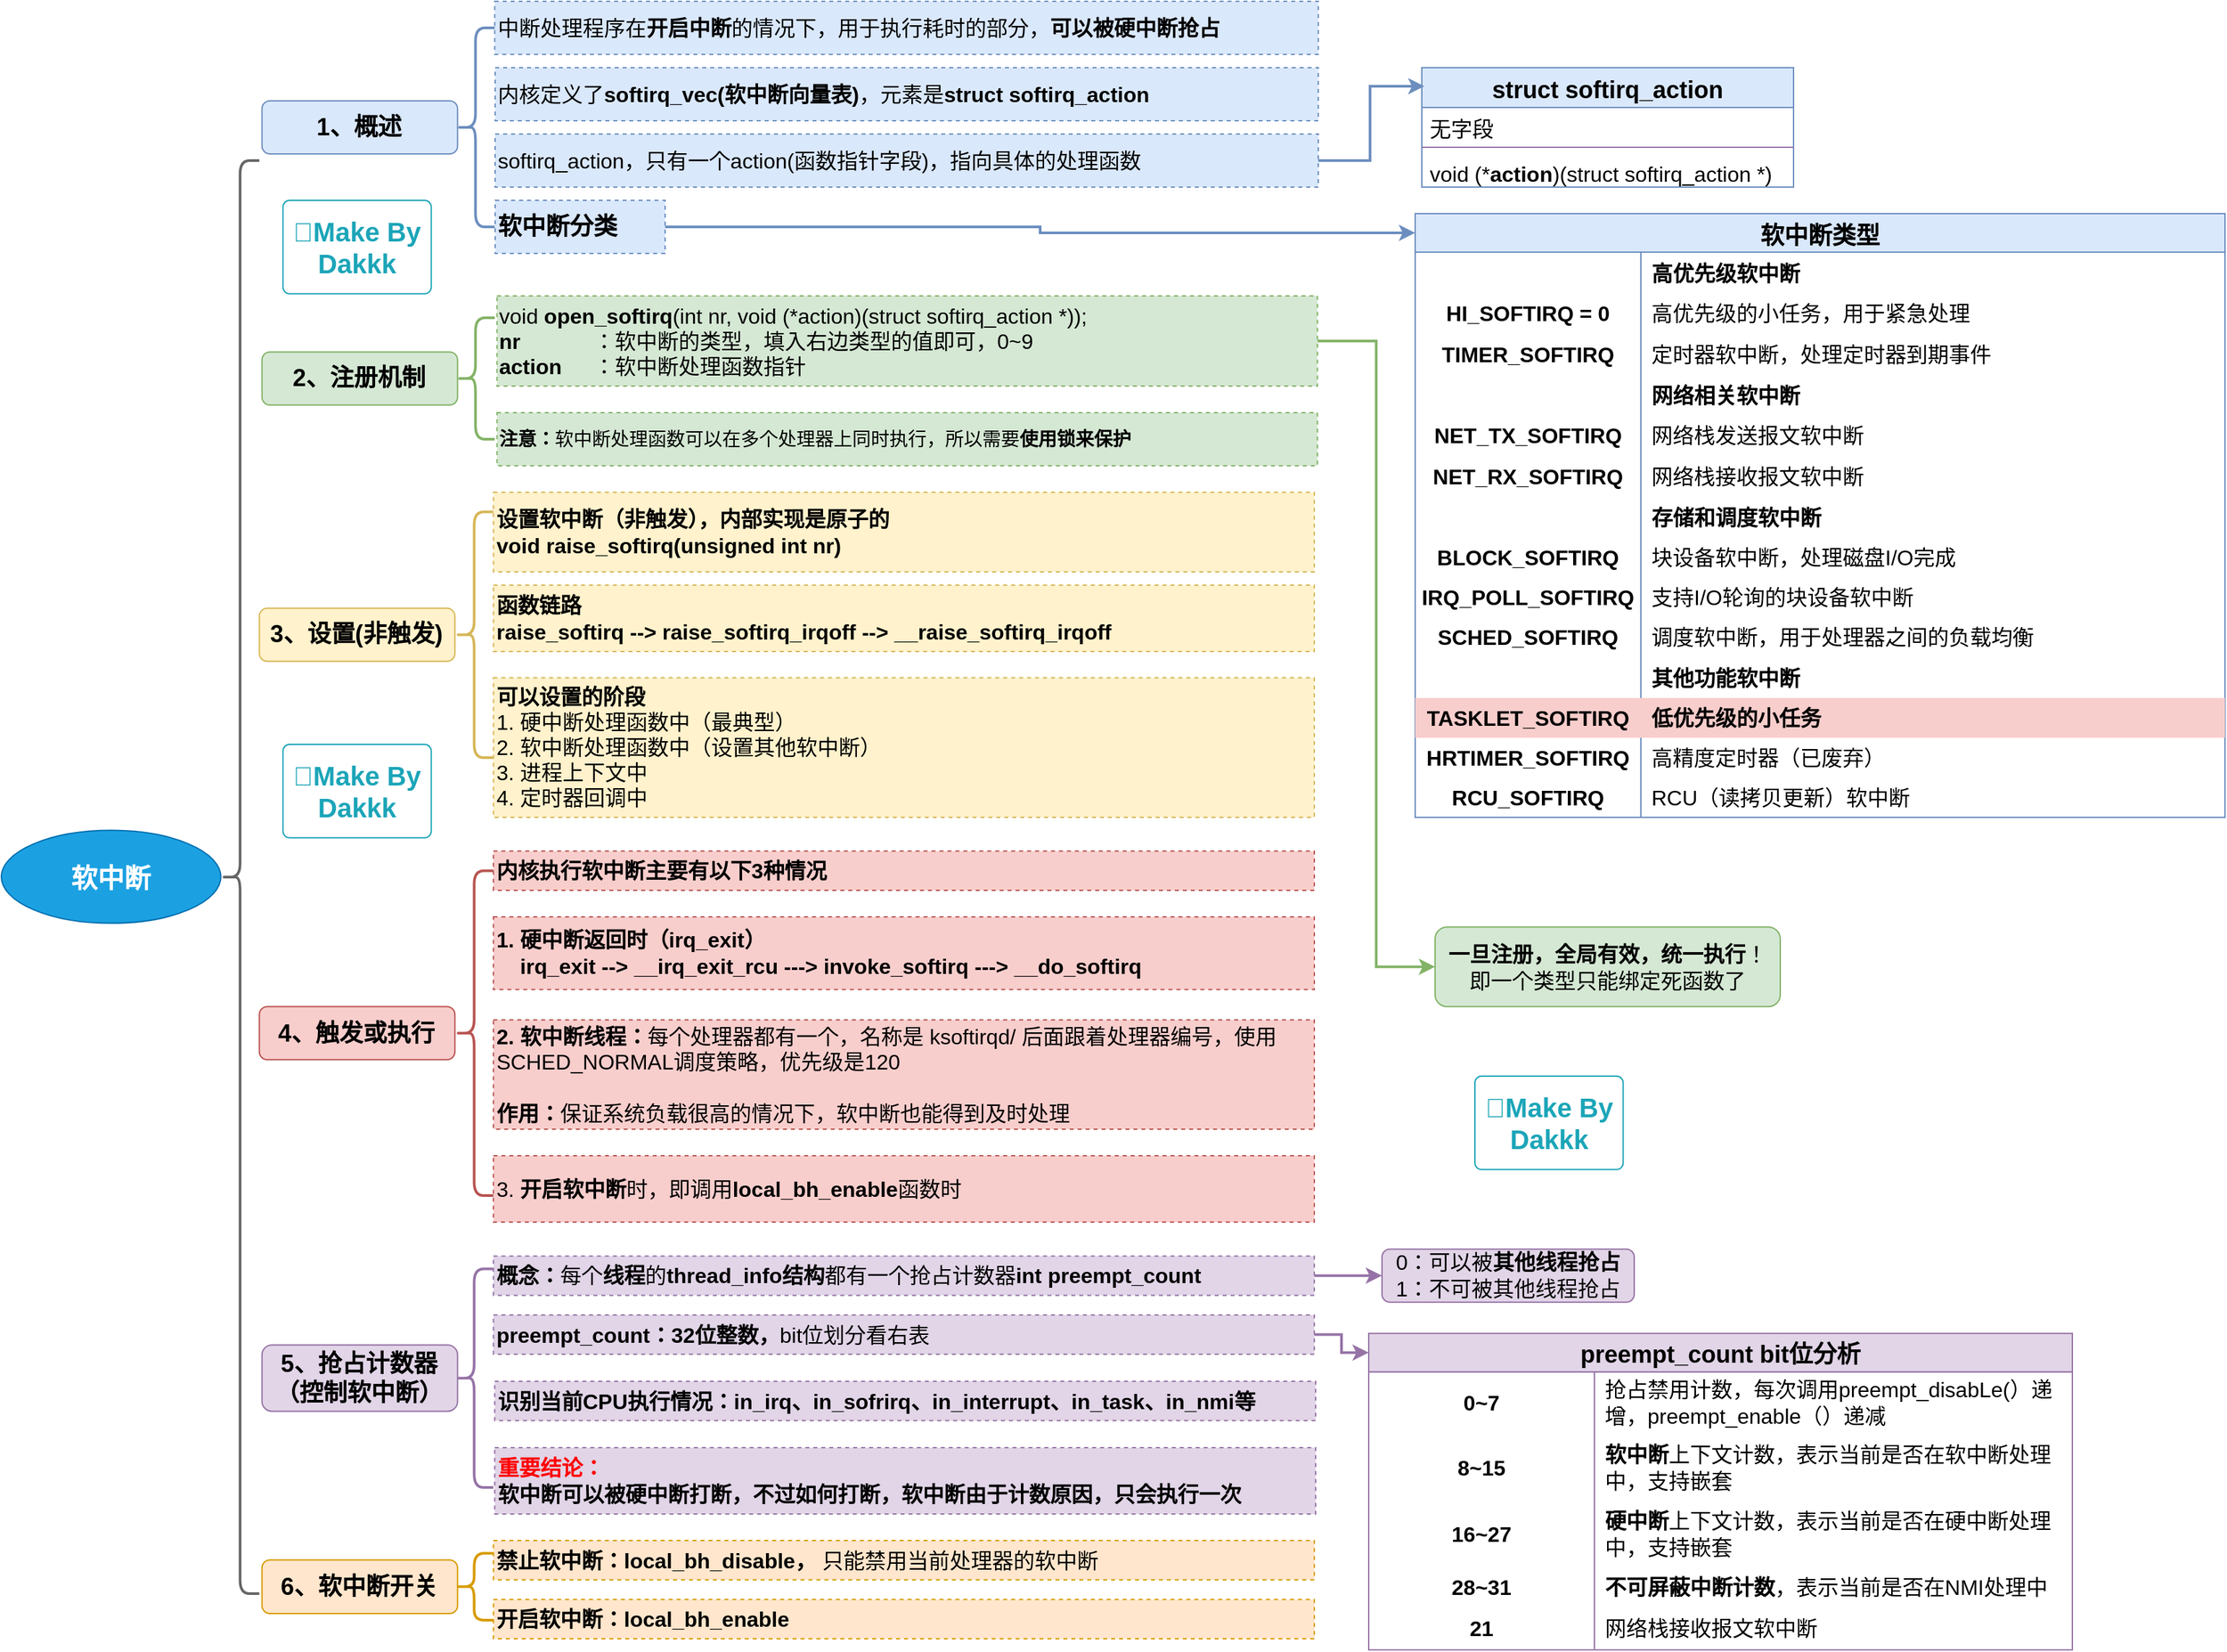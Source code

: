 <mxfile version="27.0.9">
  <diagram name="第 1 页" id="TXjgn62VueooQiTr7TdR">
    <mxGraphModel dx="2583" dy="1501" grid="1" gridSize="10" guides="1" tooltips="1" connect="1" arrows="1" fold="1" page="1" pageScale="1" pageWidth="1169" pageHeight="1654" math="0" shadow="0">
      <root>
        <mxCell id="0" />
        <mxCell id="1" parent="0" />
        <mxCell id="uS4rpRzAuMaIUso82iS9-4" value="&lt;h2&gt;&lt;font style=&quot;font-size: 18px;&quot;&gt;2、注册机制&lt;/font&gt;&lt;/h2&gt;" style="rounded=1;whiteSpace=wrap;html=1;fillColor=#d5e8d4;strokeColor=#82b366;fontStyle=1" vertex="1" parent="1">
          <mxGeometry x="406.34" y="304.25" width="147.33" height="40" as="geometry" />
        </mxCell>
        <mxCell id="uS4rpRzAuMaIUso82iS9-248" style="edgeStyle=orthogonalEdgeStyle;rounded=0;orthogonalLoop=1;jettySize=auto;html=1;entryX=0;entryY=0.5;entryDx=0;entryDy=0;fillColor=#d5e8d4;strokeColor=#82b366;strokeWidth=2;" edge="1" parent="1" source="uS4rpRzAuMaIUso82iS9-5" target="uS4rpRzAuMaIUso82iS9-247">
          <mxGeometry relative="1" as="geometry" />
        </mxCell>
        <mxCell id="uS4rpRzAuMaIUso82iS9-5" value="&lt;span style=&quot;font-size: 16px;&quot;&gt;void&amp;nbsp;&lt;/span&gt;&lt;b style=&quot;font-size: 16px;&quot;&gt;open_softirq&lt;/b&gt;&lt;span style=&quot;font-size: 16px;&quot;&gt;(int nr, void (*action)(struct softirq_action *));&lt;br&gt;&lt;b&gt;nr&lt;span style=&quot;white-space: pre;&quot;&gt;&#x9;&lt;/span&gt;&lt;span style=&quot;white-space: pre;&quot;&gt;&#x9;&lt;/span&gt;&lt;/b&gt;：软中断的类型，填入右边类型的值即可，0~9&lt;br&gt;&lt;b&gt;action&lt;span style=&quot;white-space: pre;&quot;&gt;&#x9;&lt;/span&gt;&lt;/b&gt;：软中断处理函数指针&lt;/span&gt;" style="text;html=1;align=left;verticalAlign=middle;whiteSpace=wrap;rounded=0;fillColor=#d5e8d4;strokeColor=#82b366;dashed=1;fontSize=14;" vertex="1" parent="1">
          <mxGeometry x="583.34" y="262" width="618" height="68" as="geometry" />
        </mxCell>
        <mxCell id="uS4rpRzAuMaIUso82iS9-6" value="&lt;h2&gt;&lt;font style=&quot;font-size: 18px;&quot;&gt;3、设置(非触发)&lt;/font&gt;&lt;/h2&gt;" style="rounded=1;whiteSpace=wrap;html=1;fillColor=#fff2cc;strokeColor=#d6b656;fontStyle=1" vertex="1" parent="1">
          <mxGeometry x="404.34" y="497.41" width="147.33" height="40" as="geometry" />
        </mxCell>
        <mxCell id="uS4rpRzAuMaIUso82iS9-7" value="" style="shape=curlyBracket;whiteSpace=wrap;html=1;rounded=1;labelPosition=left;verticalLabelPosition=middle;align=right;verticalAlign=middle;fillColor=#d5e8d4;strokeColor=#82b366;strokeWidth=2;" vertex="1" parent="1">
          <mxGeometry x="552.67" y="278.5" width="29" height="91.5" as="geometry" />
        </mxCell>
        <mxCell id="uS4rpRzAuMaIUso82iS9-8" value="&lt;h2&gt;&lt;font style=&quot;font-size: 18px;&quot;&gt;1、概述&lt;/font&gt;&lt;/h2&gt;" style="rounded=1;whiteSpace=wrap;html=1;fillColor=#dae8fc;strokeColor=#6c8ebf;fontStyle=1" vertex="1" parent="1">
          <mxGeometry x="406.34" y="115" width="147.33" height="40" as="geometry" />
        </mxCell>
        <mxCell id="uS4rpRzAuMaIUso82iS9-9" value="&lt;span style=&quot;font-size: 16px;&quot;&gt;中断处理程序在&lt;b&gt;开启中断&lt;/b&gt;的情况下，用于执行耗时的部分，&lt;b&gt;可以被硬中断抢占&lt;/b&gt;&lt;/span&gt;" style="text;html=1;align=left;verticalAlign=middle;whiteSpace=wrap;rounded=0;fillColor=#dae8fc;strokeColor=#6c8ebf;dashed=1;fontSize=14;" vertex="1" parent="1">
          <mxGeometry x="581.66" y="40" width="620.33" height="40" as="geometry" />
        </mxCell>
        <mxCell id="uS4rpRzAuMaIUso82iS9-10" value="" style="shape=curlyBracket;whiteSpace=wrap;html=1;rounded=1;labelPosition=left;verticalLabelPosition=middle;align=right;verticalAlign=middle;fillColor=#fff2cc;strokeColor=#d6b656;strokeWidth=2;" vertex="1" parent="1">
          <mxGeometry x="551.67" y="424.81" width="29" height="185.19" as="geometry" />
        </mxCell>
        <mxCell id="uS4rpRzAuMaIUso82iS9-11" value="&lt;h1&gt;&lt;span style=&quot;font-size: 20px;&quot;&gt;软中断&lt;/span&gt;&lt;/h1&gt;" style="ellipse;whiteSpace=wrap;html=1;fillColor=#1ba1e2;strokeColor=#006EAF;fontColor=#ffffff;fontStyle=1" vertex="1" parent="1">
          <mxGeometry x="210" y="664.8" width="165.34" height="70" as="geometry" />
        </mxCell>
        <mxCell id="uS4rpRzAuMaIUso82iS9-12" value="" style="shape=curlyBracket;whiteSpace=wrap;html=1;rounded=1;labelPosition=left;verticalLabelPosition=middle;align=right;verticalAlign=middle;fillColor=#f5f5f5;strokeColor=#666666;strokeWidth=2;fontColor=#333333;" vertex="1" parent="1">
          <mxGeometry x="375.34" y="160" width="29" height="1080" as="geometry" />
        </mxCell>
        <mxCell id="uS4rpRzAuMaIUso82iS9-15" value="&lt;span style=&quot;font-size: 16px;&quot;&gt;内核定义了&lt;b&gt;softirq_vec(&lt;/b&gt;&lt;/span&gt;&lt;span style=&quot;font-size: 16px;&quot;&gt;&lt;b&gt;软中断向量表&lt;/b&gt;&lt;/span&gt;&lt;span style=&quot;font-size: 16px;&quot;&gt;&lt;b&gt;)&lt;/b&gt;，元素是&lt;b&gt;struct softirq_action&lt;/b&gt;&lt;/span&gt;" style="text;html=1;align=left;verticalAlign=middle;whiteSpace=wrap;rounded=0;fillColor=#dae8fc;strokeColor=#6c8ebf;dashed=1;fontSize=14;" vertex="1" parent="1">
          <mxGeometry x="581.99" y="90" width="620" height="40" as="geometry" />
        </mxCell>
        <mxCell id="uS4rpRzAuMaIUso82iS9-16" value="" style="shape=curlyBracket;whiteSpace=wrap;html=1;rounded=1;labelPosition=left;verticalLabelPosition=middle;align=right;verticalAlign=middle;fillColor=#dae8fc;strokeColor=#6c8ebf;strokeWidth=2;" vertex="1" parent="1">
          <mxGeometry x="552.66" y="60" width="29" height="150" as="geometry" />
        </mxCell>
        <mxCell id="uS4rpRzAuMaIUso82iS9-29" value="&lt;b style=&quot;font-size: 16px;&quot;&gt;设置软中断（非触发），内部实现是原子的&lt;/b&gt;&lt;span style=&quot;font-size: 16px;&quot;&gt;&lt;b&gt;&lt;br&gt;void raise_softirq(unsigned int nr)&lt;br&gt;&lt;/b&gt;&lt;/span&gt;" style="text;html=1;align=left;verticalAlign=middle;whiteSpace=wrap;rounded=0;fillColor=#fff2cc;strokeColor=#d6b656;dashed=1;fontSize=14;" vertex="1" parent="1">
          <mxGeometry x="580.67" y="410" width="618.34" height="60" as="geometry" />
        </mxCell>
        <mxCell id="uS4rpRzAuMaIUso82iS9-30" value="&lt;span style=&quot;font-size: 16px;&quot;&gt;&lt;b&gt;函数链路&lt;br&gt;raise_softirq --&amp;gt; raise_softirq_irqoff&lt;/b&gt;&lt;/span&gt;&lt;b style=&quot;font-size: 16px;&quot;&gt;&amp;nbsp;--&amp;gt;&amp;nbsp;&lt;/b&gt;&lt;span style=&quot;font-size: 16px;&quot;&gt;&lt;b&gt;__raise_softirq_irqoff&lt;/b&gt;&lt;/span&gt;&lt;b style=&quot;font-size: 16px;&quot;&gt;&amp;nbsp;&lt;/b&gt;" style="text;html=1;align=left;verticalAlign=middle;whiteSpace=wrap;rounded=0;fillColor=#fff2cc;strokeColor=#d6b656;dashed=1;fontSize=14;" vertex="1" parent="1">
          <mxGeometry x="580.67" y="480" width="618.34" height="50" as="geometry" />
        </mxCell>
        <mxCell id="uS4rpRzAuMaIUso82iS9-31" value="&lt;span style=&quot;font-size: 16px;&quot;&gt;&lt;b&gt;可以设置的阶段&lt;/b&gt;&lt;br&gt;1.&amp;nbsp;硬中断处理函数中（最典型）&lt;/span&gt;&lt;div&gt;&lt;span style=&quot;font-size: 16px;&quot;&gt;2.&amp;nbsp;&lt;/span&gt;&lt;span style=&quot;background-color: transparent; font-size: 16px;&quot;&gt;软中断处理函数中（设置其他软中断）&lt;br&gt;3.&amp;nbsp;&lt;/span&gt;&lt;span style=&quot;background-color: transparent; font-size: 16px;&quot;&gt;进程上下文中&lt;br&gt;4.&amp;nbsp;&lt;/span&gt;&lt;span style=&quot;background-color: transparent; font-size: 16px;&quot;&gt;定时器回调中&lt;/span&gt;&lt;/div&gt;" style="text;html=1;align=left;verticalAlign=middle;whiteSpace=wrap;rounded=0;fillColor=#fff2cc;strokeColor=#d6b656;dashed=1;fontSize=14;" vertex="1" parent="1">
          <mxGeometry x="580.67" y="549.81" width="618.34" height="105.19" as="geometry" />
        </mxCell>
        <mxCell id="uS4rpRzAuMaIUso82iS9-56" value="&lt;h2&gt;4、触发或执行&lt;/h2&gt;" style="rounded=1;whiteSpace=wrap;html=1;fillColor=#f8cecc;strokeColor=#b85450;fontStyle=1" vertex="1" parent="1">
          <mxGeometry x="404.34" y="797.6" width="147.33" height="40" as="geometry" />
        </mxCell>
        <mxCell id="uS4rpRzAuMaIUso82iS9-57" value="" style="shape=curlyBracket;whiteSpace=wrap;html=1;rounded=1;labelPosition=left;verticalLabelPosition=middle;align=right;verticalAlign=middle;fillColor=#e1d5e7;strokeColor=#9673a6;strokeWidth=2;" vertex="1" parent="1">
          <mxGeometry x="551.67" y="995.19" width="29" height="164.81" as="geometry" />
        </mxCell>
        <mxCell id="uS4rpRzAuMaIUso82iS9-58" value="&lt;span style=&quot;font-size: 16px;&quot;&gt;&lt;b&gt;内核执行软中断主要有以下3种情况&lt;/b&gt;&lt;/span&gt;" style="text;html=1;align=left;verticalAlign=middle;whiteSpace=wrap;rounded=0;fillColor=#f8cecc;strokeColor=#b85450;dashed=1;fontSize=14;" vertex="1" parent="1">
          <mxGeometry x="580.67" y="680.38" width="618.34" height="29.62" as="geometry" />
        </mxCell>
        <mxCell id="uS4rpRzAuMaIUso82iS9-59" value="&lt;span style=&quot;font-size: 16px;&quot;&gt;&lt;b&gt;1. 硬中断返回时（irq_exit）&lt;br&gt;&amp;nbsp; &amp;nbsp; irq_exit --&amp;gt; __irq_exit_rcu ---&amp;gt; invoke_softirq ---&amp;gt;&amp;nbsp;__do_softirq&lt;/b&gt;&lt;/span&gt;" style="text;html=1;align=left;verticalAlign=middle;whiteSpace=wrap;rounded=0;fillColor=#f8cecc;strokeColor=#b85450;dashed=1;fontSize=14;" vertex="1" parent="1">
          <mxGeometry x="580.67" y="730" width="618.34" height="54.81" as="geometry" />
        </mxCell>
        <mxCell id="uS4rpRzAuMaIUso82iS9-60" value="&lt;span style=&quot;font-size: 16px;&quot;&gt;&lt;b style=&quot;&quot;&gt;&lt;font&gt;2. 软中断线程：&lt;/font&gt;&lt;/b&gt;每个处理器都有一个，名称是 ksoftirqd/ 后面跟着处理器编号，使用SCHED_NORMAL调度策略，优先级是120&lt;br&gt;&lt;br&gt;&lt;b&gt;作用：&lt;/b&gt;保证系统负载很高的情况下，软中断也能得到及时处理&lt;/span&gt;" style="text;html=1;align=left;verticalAlign=middle;whiteSpace=wrap;rounded=0;fillColor=#f8cecc;strokeColor=#b85450;dashed=1;fontSize=14;" vertex="1" parent="1">
          <mxGeometry x="580.67" y="807.6" width="618.34" height="82.4" as="geometry" />
        </mxCell>
        <mxCell id="uS4rpRzAuMaIUso82iS9-61" value="&lt;span style=&quot;font-size: 16px;&quot;&gt;3. &lt;b&gt;开启软中断&lt;/b&gt;时，即调用&lt;b&gt;local_bh_enable&lt;/b&gt;函数时&lt;/span&gt;" style="text;html=1;align=left;verticalAlign=middle;whiteSpace=wrap;rounded=0;fillColor=#f8cecc;strokeColor=#b85450;dashed=1;fontSize=14;" vertex="1" parent="1">
          <mxGeometry x="580.67" y="910" width="618.34" height="50" as="geometry" />
        </mxCell>
        <mxCell id="uS4rpRzAuMaIUso82iS9-82" value="&lt;span style=&quot;font-size: 16px;&quot;&gt;softirq_action，只有一个action(函数指针字段)，指向具体的处理函数&lt;/span&gt;" style="text;html=1;align=left;verticalAlign=middle;whiteSpace=wrap;rounded=0;fillColor=#dae8fc;strokeColor=#6c8ebf;dashed=1;fontSize=14;" vertex="1" parent="1">
          <mxGeometry x="581.99" y="140" width="620" height="40" as="geometry" />
        </mxCell>
        <mxCell id="uS4rpRzAuMaIUso82iS9-83" value="" style="shape=table;startSize=0;container=1;collapsible=0;childLayout=tableLayout;fixedRows=1;rowLines=0;fontStyle=0;strokeColor=#6c8ebf;fontSize=14;fillColor=none;" vertex="1" parent="1">
          <mxGeometry x="1275" y="229.0" width="610" height="426" as="geometry" />
        </mxCell>
        <mxCell id="uS4rpRzAuMaIUso82iS9-84" value="" style="shape=tableRow;horizontal=0;startSize=0;swimlaneHead=0;swimlaneBody=0;top=0;left=0;bottom=0;right=0;collapsible=0;dropTarget=0;fillColor=none;points=[[0,0.5],[1,0.5]];portConstraint=eastwest;strokeColor=inherit;fontSize=14;" vertex="1" parent="uS4rpRzAuMaIUso82iS9-83">
          <mxGeometry width="610" height="31" as="geometry" />
        </mxCell>
        <mxCell id="uS4rpRzAuMaIUso82iS9-85" value="" style="shape=partialRectangle;html=1;whiteSpace=wrap;connectable=0;fillColor=none;top=0;left=0;bottom=0;right=0;overflow=hidden;pointerEvents=1;strokeColor=inherit;fontSize=14;" vertex="1" parent="uS4rpRzAuMaIUso82iS9-84">
          <mxGeometry width="170" height="31" as="geometry">
            <mxRectangle width="170" height="31" as="alternateBounds" />
          </mxGeometry>
        </mxCell>
        <mxCell id="uS4rpRzAuMaIUso82iS9-86" value="&lt;span style=&quot;font-size: 16px;&quot;&gt;&lt;b&gt;高优先级软中断&lt;/b&gt;&lt;/span&gt;" style="shape=partialRectangle;html=1;whiteSpace=wrap;connectable=0;fillColor=none;top=0;left=0;bottom=0;right=0;align=left;spacingLeft=6;overflow=hidden;strokeColor=inherit;fontSize=14;" vertex="1" parent="uS4rpRzAuMaIUso82iS9-84">
          <mxGeometry x="170" width="440" height="31" as="geometry">
            <mxRectangle width="440" height="31" as="alternateBounds" />
          </mxGeometry>
        </mxCell>
        <mxCell id="uS4rpRzAuMaIUso82iS9-87" value="" style="shape=tableRow;horizontal=0;startSize=0;swimlaneHead=0;swimlaneBody=0;top=0;left=0;bottom=0;right=0;collapsible=0;dropTarget=0;fillColor=none;points=[[0,0.5],[1,0.5]];portConstraint=eastwest;strokeColor=inherit;fontSize=14;" vertex="1" parent="uS4rpRzAuMaIUso82iS9-83">
          <mxGeometry y="31" width="610" height="30" as="geometry" />
        </mxCell>
        <mxCell id="uS4rpRzAuMaIUso82iS9-88" value="&lt;font style=&quot;font-size: 16px;&quot;&gt;&lt;b&gt;HI_SOFTIRQ = 0&lt;/b&gt;&lt;/font&gt;" style="shape=partialRectangle;html=1;whiteSpace=wrap;connectable=0;fillColor=none;top=0;left=0;bottom=0;right=0;overflow=hidden;pointerEvents=1;strokeColor=inherit;fontSize=14;" vertex="1" parent="uS4rpRzAuMaIUso82iS9-87">
          <mxGeometry width="170" height="30" as="geometry">
            <mxRectangle width="170" height="30" as="alternateBounds" />
          </mxGeometry>
        </mxCell>
        <mxCell id="uS4rpRzAuMaIUso82iS9-89" value="&lt;font style=&quot;font-size: 16px;&quot;&gt;高优先级的小任务，用于紧急处理&lt;/font&gt;" style="shape=partialRectangle;html=1;whiteSpace=wrap;connectable=0;fillColor=none;top=0;left=0;bottom=0;right=0;align=left;spacingLeft=6;overflow=hidden;strokeColor=inherit;fontSize=14;" vertex="1" parent="uS4rpRzAuMaIUso82iS9-87">
          <mxGeometry x="170" width="440" height="30" as="geometry">
            <mxRectangle width="440" height="30" as="alternateBounds" />
          </mxGeometry>
        </mxCell>
        <mxCell id="uS4rpRzAuMaIUso82iS9-90" value="" style="shape=tableRow;horizontal=0;startSize=0;swimlaneHead=0;swimlaneBody=0;top=0;left=0;bottom=0;right=0;collapsible=0;dropTarget=0;fillColor=none;points=[[0,0.5],[1,0.5]];portConstraint=eastwest;strokeColor=inherit;fontSize=14;" vertex="1" parent="uS4rpRzAuMaIUso82iS9-83">
          <mxGeometry y="61" width="610" height="31" as="geometry" />
        </mxCell>
        <mxCell id="uS4rpRzAuMaIUso82iS9-91" value="&lt;font style=&quot;font-size: 16px;&quot;&gt;&lt;b&gt;TIMER_SOFTIRQ&lt;/b&gt;&lt;/font&gt;" style="shape=partialRectangle;html=1;whiteSpace=wrap;connectable=0;fillColor=none;top=0;left=0;bottom=0;right=0;overflow=hidden;pointerEvents=1;strokeColor=inherit;fontSize=14;" vertex="1" parent="uS4rpRzAuMaIUso82iS9-90">
          <mxGeometry width="170" height="31" as="geometry">
            <mxRectangle width="170" height="31" as="alternateBounds" />
          </mxGeometry>
        </mxCell>
        <mxCell id="uS4rpRzAuMaIUso82iS9-92" value="&lt;span style=&quot;font-size: 16px;&quot;&gt;定时器软中断，处理定时器到期事件&lt;/span&gt;" style="shape=partialRectangle;html=1;whiteSpace=wrap;connectable=0;fillColor=none;top=0;left=0;bottom=0;right=0;align=left;spacingLeft=6;overflow=hidden;strokeColor=inherit;fontSize=14;" vertex="1" parent="uS4rpRzAuMaIUso82iS9-90">
          <mxGeometry x="170" width="440" height="31" as="geometry">
            <mxRectangle width="440" height="31" as="alternateBounds" />
          </mxGeometry>
        </mxCell>
        <mxCell id="uS4rpRzAuMaIUso82iS9-97" value="" style="shape=tableRow;horizontal=0;startSize=0;swimlaneHead=0;swimlaneBody=0;top=0;left=0;bottom=0;right=0;collapsible=0;dropTarget=0;fillColor=none;points=[[0,0.5],[1,0.5]];portConstraint=eastwest;strokeColor=inherit;fontSize=14;" vertex="1" parent="uS4rpRzAuMaIUso82iS9-83">
          <mxGeometry y="92" width="610" height="31" as="geometry" />
        </mxCell>
        <mxCell id="uS4rpRzAuMaIUso82iS9-98" value="" style="shape=partialRectangle;html=1;whiteSpace=wrap;connectable=0;fillColor=none;top=0;left=0;bottom=0;right=0;overflow=hidden;pointerEvents=1;strokeColor=inherit;fontSize=14;" vertex="1" parent="uS4rpRzAuMaIUso82iS9-97">
          <mxGeometry width="170" height="31" as="geometry">
            <mxRectangle width="170" height="31" as="alternateBounds" />
          </mxGeometry>
        </mxCell>
        <mxCell id="uS4rpRzAuMaIUso82iS9-99" value="&lt;span style=&quot;font-size: 16px;&quot;&gt;&lt;b&gt;网络相关软中断&lt;/b&gt;&lt;/span&gt;" style="shape=partialRectangle;html=1;whiteSpace=wrap;connectable=0;fillColor=none;top=0;left=0;bottom=0;right=0;align=left;spacingLeft=6;overflow=hidden;strokeColor=inherit;fontSize=14;" vertex="1" parent="uS4rpRzAuMaIUso82iS9-97">
          <mxGeometry x="170" width="440" height="31" as="geometry">
            <mxRectangle width="440" height="31" as="alternateBounds" />
          </mxGeometry>
        </mxCell>
        <mxCell id="uS4rpRzAuMaIUso82iS9-100" value="" style="shape=tableRow;horizontal=0;startSize=0;swimlaneHead=0;swimlaneBody=0;top=0;left=0;bottom=0;right=0;collapsible=0;dropTarget=0;fillColor=none;points=[[0,0.5],[1,0.5]];portConstraint=eastwest;strokeColor=inherit;fontSize=14;" vertex="1" parent="uS4rpRzAuMaIUso82iS9-83">
          <mxGeometry y="123" width="610" height="30" as="geometry" />
        </mxCell>
        <mxCell id="uS4rpRzAuMaIUso82iS9-101" value="&lt;span style=&quot;font-size: 16px;&quot;&gt;&lt;b&gt;NET_TX_SOFTIRQ&lt;/b&gt;&lt;/span&gt;" style="shape=partialRectangle;html=1;whiteSpace=wrap;connectable=0;fillColor=none;top=0;left=0;bottom=0;right=0;overflow=hidden;pointerEvents=1;strokeColor=inherit;fontSize=14;" vertex="1" parent="uS4rpRzAuMaIUso82iS9-100">
          <mxGeometry width="170" height="30" as="geometry">
            <mxRectangle width="170" height="30" as="alternateBounds" />
          </mxGeometry>
        </mxCell>
        <mxCell id="uS4rpRzAuMaIUso82iS9-102" value="&lt;font style=&quot;font-size: 16px;&quot;&gt;网络栈发送报文软中断&lt;/font&gt;" style="shape=partialRectangle;html=1;whiteSpace=wrap;connectable=0;fillColor=none;top=0;left=0;bottom=0;right=0;align=left;spacingLeft=6;overflow=hidden;strokeColor=inherit;fontSize=14;" vertex="1" parent="uS4rpRzAuMaIUso82iS9-100">
          <mxGeometry x="170" width="440" height="30" as="geometry">
            <mxRectangle width="440" height="30" as="alternateBounds" />
          </mxGeometry>
        </mxCell>
        <mxCell id="uS4rpRzAuMaIUso82iS9-103" value="" style="shape=tableRow;horizontal=0;startSize=0;swimlaneHead=0;swimlaneBody=0;top=0;left=0;bottom=0;right=0;collapsible=0;dropTarget=0;fillColor=none;points=[[0,0.5],[1,0.5]];portConstraint=eastwest;strokeColor=inherit;fontSize=14;" vertex="1" parent="uS4rpRzAuMaIUso82iS9-83">
          <mxGeometry y="153" width="610" height="31" as="geometry" />
        </mxCell>
        <mxCell id="uS4rpRzAuMaIUso82iS9-104" value="&lt;span style=&quot;font-size: 16px;&quot;&gt;&lt;b&gt;NET_RX_SOFTIRQ&lt;/b&gt;&lt;/span&gt;" style="shape=partialRectangle;html=1;whiteSpace=wrap;connectable=0;fillColor=none;top=0;left=0;bottom=0;right=0;overflow=hidden;pointerEvents=1;strokeColor=inherit;fontSize=14;" vertex="1" parent="uS4rpRzAuMaIUso82iS9-103">
          <mxGeometry width="170" height="31" as="geometry">
            <mxRectangle width="170" height="31" as="alternateBounds" />
          </mxGeometry>
        </mxCell>
        <mxCell id="uS4rpRzAuMaIUso82iS9-105" value="&lt;span style=&quot;font-size: 16px;&quot;&gt;网络栈接收报文软中断&lt;/span&gt;" style="shape=partialRectangle;html=1;whiteSpace=wrap;connectable=0;fillColor=none;top=0;left=0;bottom=0;right=0;align=left;spacingLeft=6;overflow=hidden;strokeColor=inherit;fontSize=14;" vertex="1" parent="uS4rpRzAuMaIUso82iS9-103">
          <mxGeometry x="170" width="440" height="31" as="geometry">
            <mxRectangle width="440" height="31" as="alternateBounds" />
          </mxGeometry>
        </mxCell>
        <mxCell id="uS4rpRzAuMaIUso82iS9-106" value="" style="shape=tableRow;horizontal=0;startSize=0;swimlaneHead=0;swimlaneBody=0;top=0;left=0;bottom=0;right=0;collapsible=0;dropTarget=0;fillColor=none;points=[[0,0.5],[1,0.5]];portConstraint=eastwest;strokeColor=inherit;fontSize=14;" vertex="1" parent="uS4rpRzAuMaIUso82iS9-83">
          <mxGeometry y="184" width="610" height="31" as="geometry" />
        </mxCell>
        <mxCell id="uS4rpRzAuMaIUso82iS9-107" value="" style="shape=partialRectangle;html=1;whiteSpace=wrap;connectable=0;fillColor=none;top=0;left=0;bottom=0;right=0;overflow=hidden;pointerEvents=1;strokeColor=inherit;fontSize=14;" vertex="1" parent="uS4rpRzAuMaIUso82iS9-106">
          <mxGeometry width="170" height="31" as="geometry">
            <mxRectangle width="170" height="31" as="alternateBounds" />
          </mxGeometry>
        </mxCell>
        <mxCell id="uS4rpRzAuMaIUso82iS9-108" value="&lt;span style=&quot;font-size: 16px;&quot;&gt;&lt;b&gt;存储和调度软中断&lt;/b&gt;&lt;/span&gt;" style="shape=partialRectangle;html=1;whiteSpace=wrap;connectable=0;fillColor=none;top=0;left=0;bottom=0;right=0;align=left;spacingLeft=6;overflow=hidden;strokeColor=inherit;fontSize=14;" vertex="1" parent="uS4rpRzAuMaIUso82iS9-106">
          <mxGeometry x="170" width="440" height="31" as="geometry">
            <mxRectangle width="440" height="31" as="alternateBounds" />
          </mxGeometry>
        </mxCell>
        <mxCell id="uS4rpRzAuMaIUso82iS9-109" value="" style="shape=tableRow;horizontal=0;startSize=0;swimlaneHead=0;swimlaneBody=0;top=0;left=0;bottom=0;right=0;collapsible=0;dropTarget=0;fillColor=none;points=[[0,0.5],[1,0.5]];portConstraint=eastwest;strokeColor=inherit;fontSize=14;" vertex="1" parent="uS4rpRzAuMaIUso82iS9-83">
          <mxGeometry y="215" width="610" height="30" as="geometry" />
        </mxCell>
        <mxCell id="uS4rpRzAuMaIUso82iS9-110" value="&lt;span style=&quot;font-size: 16px;&quot;&gt;&lt;b&gt;BLOCK_SOFTIRQ&lt;/b&gt;&lt;/span&gt;" style="shape=partialRectangle;html=1;whiteSpace=wrap;connectable=0;fillColor=none;top=0;left=0;bottom=0;right=0;overflow=hidden;pointerEvents=1;strokeColor=inherit;fontSize=14;" vertex="1" parent="uS4rpRzAuMaIUso82iS9-109">
          <mxGeometry width="170" height="30" as="geometry">
            <mxRectangle width="170" height="30" as="alternateBounds" />
          </mxGeometry>
        </mxCell>
        <mxCell id="uS4rpRzAuMaIUso82iS9-111" value="&lt;font style=&quot;font-size: 16px;&quot;&gt;块设备软中断，处理磁盘I/O完成&lt;/font&gt;" style="shape=partialRectangle;html=1;whiteSpace=wrap;connectable=0;fillColor=none;top=0;left=0;bottom=0;right=0;align=left;spacingLeft=6;overflow=hidden;strokeColor=inherit;fontSize=14;" vertex="1" parent="uS4rpRzAuMaIUso82iS9-109">
          <mxGeometry x="170" width="440" height="30" as="geometry">
            <mxRectangle width="440" height="30" as="alternateBounds" />
          </mxGeometry>
        </mxCell>
        <mxCell id="uS4rpRzAuMaIUso82iS9-112" value="" style="shape=tableRow;horizontal=0;startSize=0;swimlaneHead=0;swimlaneBody=0;top=0;left=0;bottom=0;right=0;collapsible=0;dropTarget=0;fillColor=none;points=[[0,0.5],[1,0.5]];portConstraint=eastwest;strokeColor=inherit;fontSize=14;" vertex="1" parent="uS4rpRzAuMaIUso82iS9-83">
          <mxGeometry y="245" width="610" height="30" as="geometry" />
        </mxCell>
        <mxCell id="uS4rpRzAuMaIUso82iS9-113" value="&lt;span style=&quot;font-size: 16px;&quot;&gt;&lt;b&gt;IRQ_POLL_SOFTIRQ&lt;/b&gt;&lt;/span&gt;" style="shape=partialRectangle;html=1;whiteSpace=wrap;connectable=0;fillColor=none;top=0;left=0;bottom=0;right=0;overflow=hidden;pointerEvents=1;strokeColor=inherit;fontSize=14;" vertex="1" parent="uS4rpRzAuMaIUso82iS9-112">
          <mxGeometry width="170" height="30" as="geometry">
            <mxRectangle width="170" height="30" as="alternateBounds" />
          </mxGeometry>
        </mxCell>
        <mxCell id="uS4rpRzAuMaIUso82iS9-114" value="&lt;font style=&quot;font-size: 16px;&quot;&gt;支持I/O轮询的块设备软中断&lt;/font&gt;" style="shape=partialRectangle;html=1;whiteSpace=wrap;connectable=0;fillColor=none;top=0;left=0;bottom=0;right=0;align=left;spacingLeft=6;overflow=hidden;strokeColor=inherit;fontSize=14;" vertex="1" parent="uS4rpRzAuMaIUso82iS9-112">
          <mxGeometry x="170" width="440" height="30" as="geometry">
            <mxRectangle width="440" height="30" as="alternateBounds" />
          </mxGeometry>
        </mxCell>
        <mxCell id="uS4rpRzAuMaIUso82iS9-115" value="" style="shape=tableRow;horizontal=0;startSize=0;swimlaneHead=0;swimlaneBody=0;top=0;left=0;bottom=0;right=0;collapsible=0;dropTarget=0;fillColor=none;points=[[0,0.5],[1,0.5]];portConstraint=eastwest;strokeColor=inherit;fontSize=14;" vertex="1" parent="uS4rpRzAuMaIUso82iS9-83">
          <mxGeometry y="275" width="610" height="30" as="geometry" />
        </mxCell>
        <mxCell id="uS4rpRzAuMaIUso82iS9-116" value="&lt;span style=&quot;font-size: 16px;&quot;&gt;&lt;b&gt;SCHED_SOFTIRQ&lt;/b&gt;&lt;/span&gt;" style="shape=partialRectangle;html=1;whiteSpace=wrap;connectable=0;fillColor=none;top=0;left=0;bottom=0;right=0;overflow=hidden;pointerEvents=1;strokeColor=inherit;fontSize=14;" vertex="1" parent="uS4rpRzAuMaIUso82iS9-115">
          <mxGeometry width="170" height="30" as="geometry">
            <mxRectangle width="170" height="30" as="alternateBounds" />
          </mxGeometry>
        </mxCell>
        <mxCell id="uS4rpRzAuMaIUso82iS9-117" value="&lt;font style=&quot;font-size: 16px;&quot;&gt;调度软中断，用于处理器之间的负载均衡&lt;/font&gt;" style="shape=partialRectangle;html=1;whiteSpace=wrap;connectable=0;fillColor=none;top=0;left=0;bottom=0;right=0;align=left;spacingLeft=6;overflow=hidden;strokeColor=inherit;fontSize=14;" vertex="1" parent="uS4rpRzAuMaIUso82iS9-115">
          <mxGeometry x="170" width="440" height="30" as="geometry">
            <mxRectangle width="440" height="30" as="alternateBounds" />
          </mxGeometry>
        </mxCell>
        <mxCell id="uS4rpRzAuMaIUso82iS9-145" value="" style="shape=tableRow;horizontal=0;startSize=0;swimlaneHead=0;swimlaneBody=0;top=0;left=0;bottom=0;right=0;collapsible=0;dropTarget=0;fillColor=none;points=[[0,0.5],[1,0.5]];portConstraint=eastwest;strokeColor=inherit;fontSize=14;" vertex="1" parent="uS4rpRzAuMaIUso82iS9-83">
          <mxGeometry y="305" width="610" height="31" as="geometry" />
        </mxCell>
        <mxCell id="uS4rpRzAuMaIUso82iS9-146" value="" style="shape=partialRectangle;html=1;whiteSpace=wrap;connectable=0;fillColor=none;top=0;left=0;bottom=0;right=0;overflow=hidden;pointerEvents=1;strokeColor=inherit;fontSize=14;" vertex="1" parent="uS4rpRzAuMaIUso82iS9-145">
          <mxGeometry width="170" height="31" as="geometry">
            <mxRectangle width="170" height="31" as="alternateBounds" />
          </mxGeometry>
        </mxCell>
        <mxCell id="uS4rpRzAuMaIUso82iS9-147" value="&lt;span style=&quot;font-size: 16px;&quot;&gt;&lt;b&gt;其他功能软中断&lt;/b&gt;&lt;/span&gt;" style="shape=partialRectangle;html=1;whiteSpace=wrap;connectable=0;fillColor=none;top=0;left=0;bottom=0;right=0;align=left;spacingLeft=6;overflow=hidden;strokeColor=inherit;fontSize=14;" vertex="1" parent="uS4rpRzAuMaIUso82iS9-145">
          <mxGeometry x="170" width="440" height="31" as="geometry">
            <mxRectangle width="440" height="31" as="alternateBounds" />
          </mxGeometry>
        </mxCell>
        <mxCell id="uS4rpRzAuMaIUso82iS9-148" value="" style="shape=tableRow;horizontal=0;startSize=0;swimlaneHead=0;swimlaneBody=0;top=0;left=0;bottom=0;right=0;collapsible=0;dropTarget=0;fillColor=none;points=[[0,0.5],[1,0.5]];portConstraint=eastwest;strokeColor=inherit;fontSize=14;" vertex="1" parent="uS4rpRzAuMaIUso82iS9-83">
          <mxGeometry y="336" width="610" height="30" as="geometry" />
        </mxCell>
        <mxCell id="uS4rpRzAuMaIUso82iS9-149" value="&lt;span style=&quot;font-size: 16px;&quot;&gt;&lt;span&gt;TASKLET_SOFTIRQ&lt;/span&gt;&lt;/span&gt;" style="shape=partialRectangle;html=1;whiteSpace=wrap;connectable=0;fillColor=#f8cecc;top=0;left=0;bottom=0;right=0;overflow=hidden;pointerEvents=1;strokeColor=#b85450;fontSize=14;fontStyle=1" vertex="1" parent="uS4rpRzAuMaIUso82iS9-148">
          <mxGeometry width="170" height="30" as="geometry">
            <mxRectangle width="170" height="30" as="alternateBounds" />
          </mxGeometry>
        </mxCell>
        <mxCell id="uS4rpRzAuMaIUso82iS9-150" value="&lt;font style=&quot;font-size: 16px;&quot;&gt;低优先级的小任务&lt;/font&gt;" style="shape=partialRectangle;html=1;whiteSpace=wrap;connectable=0;fillColor=#f8cecc;top=0;left=0;bottom=0;right=0;align=left;spacingLeft=6;overflow=hidden;strokeColor=#b85450;fontSize=14;fontStyle=1" vertex="1" parent="uS4rpRzAuMaIUso82iS9-148">
          <mxGeometry x="170" width="440" height="30" as="geometry">
            <mxRectangle width="440" height="30" as="alternateBounds" />
          </mxGeometry>
        </mxCell>
        <mxCell id="uS4rpRzAuMaIUso82iS9-151" value="" style="shape=tableRow;horizontal=0;startSize=0;swimlaneHead=0;swimlaneBody=0;top=0;left=0;bottom=0;right=0;collapsible=0;dropTarget=0;fillColor=none;points=[[0,0.5],[1,0.5]];portConstraint=eastwest;strokeColor=inherit;fontSize=14;" vertex="1" parent="uS4rpRzAuMaIUso82iS9-83">
          <mxGeometry y="366" width="610" height="30" as="geometry" />
        </mxCell>
        <mxCell id="uS4rpRzAuMaIUso82iS9-152" value="&lt;span style=&quot;font-size: 16px;&quot;&gt;&lt;b&gt;HRTIMER_SOFTIRQ&lt;/b&gt;&lt;/span&gt;" style="shape=partialRectangle;html=1;whiteSpace=wrap;connectable=0;fillColor=none;top=0;left=0;bottom=0;right=0;overflow=hidden;pointerEvents=1;strokeColor=inherit;fontSize=14;" vertex="1" parent="uS4rpRzAuMaIUso82iS9-151">
          <mxGeometry width="170" height="30" as="geometry">
            <mxRectangle width="170" height="30" as="alternateBounds" />
          </mxGeometry>
        </mxCell>
        <mxCell id="uS4rpRzAuMaIUso82iS9-153" value="&lt;font style=&quot;font-size: 16px;&quot;&gt;高精度定时器（已废弃）&lt;/font&gt;" style="shape=partialRectangle;html=1;whiteSpace=wrap;connectable=0;fillColor=none;top=0;left=0;bottom=0;right=0;align=left;spacingLeft=6;overflow=hidden;strokeColor=inherit;fontSize=14;" vertex="1" parent="uS4rpRzAuMaIUso82iS9-151">
          <mxGeometry x="170" width="440" height="30" as="geometry">
            <mxRectangle width="440" height="30" as="alternateBounds" />
          </mxGeometry>
        </mxCell>
        <mxCell id="uS4rpRzAuMaIUso82iS9-154" value="" style="shape=tableRow;horizontal=0;startSize=0;swimlaneHead=0;swimlaneBody=0;top=0;left=0;bottom=0;right=0;collapsible=0;dropTarget=0;fillColor=none;points=[[0,0.5],[1,0.5]];portConstraint=eastwest;strokeColor=inherit;fontSize=14;" vertex="1" parent="uS4rpRzAuMaIUso82iS9-83">
          <mxGeometry y="396" width="610" height="30" as="geometry" />
        </mxCell>
        <mxCell id="uS4rpRzAuMaIUso82iS9-155" value="&lt;span style=&quot;font-size: 16px;&quot;&gt;&lt;b&gt;RCU_SOFTIRQ&lt;/b&gt;&lt;/span&gt;" style="shape=partialRectangle;html=1;whiteSpace=wrap;connectable=0;fillColor=none;top=0;left=0;bottom=0;right=0;overflow=hidden;pointerEvents=1;strokeColor=inherit;fontSize=14;" vertex="1" parent="uS4rpRzAuMaIUso82iS9-154">
          <mxGeometry width="170" height="30" as="geometry">
            <mxRectangle width="170" height="30" as="alternateBounds" />
          </mxGeometry>
        </mxCell>
        <mxCell id="uS4rpRzAuMaIUso82iS9-156" value="&lt;font style=&quot;font-size: 16px;&quot;&gt;RCU（读拷贝更新）软中断&lt;/font&gt;" style="shape=partialRectangle;html=1;whiteSpace=wrap;connectable=0;fillColor=none;top=0;left=0;bottom=0;right=0;align=left;spacingLeft=6;overflow=hidden;strokeColor=inherit;fontSize=14;" vertex="1" parent="uS4rpRzAuMaIUso82iS9-154">
          <mxGeometry x="170" width="440" height="30" as="geometry">
            <mxRectangle width="440" height="30" as="alternateBounds" />
          </mxGeometry>
        </mxCell>
        <mxCell id="uS4rpRzAuMaIUso82iS9-96" value="&lt;h1&gt;&lt;span style=&quot;font-size: 18px;&quot;&gt;软中断类型&lt;/span&gt;&lt;/h1&gt;" style="rounded=0;whiteSpace=wrap;html=1;fillColor=#dae8fc;strokeColor=#6c8ebf;" vertex="1" parent="1">
          <mxGeometry x="1275" y="200" width="610" height="29" as="geometry" />
        </mxCell>
        <mxCell id="uS4rpRzAuMaIUso82iS9-168" style="edgeStyle=orthogonalEdgeStyle;rounded=0;orthogonalLoop=1;jettySize=auto;html=1;entryX=0;entryY=0.5;entryDx=0;entryDy=0;fillColor=#dae8fc;strokeColor=#6c8ebf;strokeWidth=2;" edge="1" parent="1" source="uS4rpRzAuMaIUso82iS9-118" target="uS4rpRzAuMaIUso82iS9-96">
          <mxGeometry relative="1" as="geometry" />
        </mxCell>
        <mxCell id="uS4rpRzAuMaIUso82iS9-118" value="&lt;b style=&quot;&quot;&gt;&lt;font style=&quot;font-size: 18px;&quot;&gt;软中断分类&lt;/font&gt;&lt;/b&gt;" style="text;html=1;align=left;verticalAlign=middle;whiteSpace=wrap;rounded=0;fillColor=#dae8fc;strokeColor=#6c8ebf;dashed=1;fontSize=14;" vertex="1" parent="1">
          <mxGeometry x="581.99" y="190" width="128.01" height="40" as="geometry" />
        </mxCell>
        <mxCell id="uS4rpRzAuMaIUso82iS9-157" value="&lt;b&gt;注意：&lt;/b&gt;软中断处理函数可以在多个处理器上同时执行，所以需要&lt;b&gt;使用锁来保护&lt;/b&gt;" style="text;html=1;align=left;verticalAlign=middle;whiteSpace=wrap;rounded=0;fillColor=#d5e8d4;strokeColor=#82b366;dashed=1;fontSize=14;" vertex="1" parent="1">
          <mxGeometry x="583.34" y="350" width="618" height="40" as="geometry" />
        </mxCell>
        <mxCell id="uS4rpRzAuMaIUso82iS9-158" value="&lt;span style=&quot;font-size: 18px;&quot;&gt;struct softirq_action&lt;/span&gt;" style="swimlane;fontStyle=1;align=center;verticalAlign=top;childLayout=stackLayout;horizontal=1;startSize=30;horizontalStack=0;resizeParent=1;resizeParentMax=0;resizeLast=0;collapsible=1;marginBottom=0;whiteSpace=wrap;html=1;fontSize=16;strokeColor=#6c8ebf;fillColor=#dae8fc;" vertex="1" parent="1">
          <mxGeometry x="1280" y="90" width="280" height="90" as="geometry">
            <mxRectangle x="20" y="90" width="400" height="60" as="alternateBounds" />
          </mxGeometry>
        </mxCell>
        <mxCell id="uS4rpRzAuMaIUso82iS9-159" value="无字段" style="text;strokeColor=none;fillColor=none;align=left;verticalAlign=top;spacingLeft=4;spacingRight=4;overflow=hidden;rotatable=1;points=[[0,0.5],[1,0.5]];portConstraint=eastwest;whiteSpace=wrap;html=1;fontSize=16;movable=1;resizable=1;deletable=1;editable=1;locked=0;connectable=1;" vertex="1" parent="uS4rpRzAuMaIUso82iS9-158">
          <mxGeometry y="30" width="280" height="26" as="geometry" />
        </mxCell>
        <mxCell id="uS4rpRzAuMaIUso82iS9-166" value="" style="line;strokeWidth=1;align=left;verticalAlign=middle;spacingTop=-1;spacingLeft=3;spacingRight=3;rotatable=0;labelPosition=right;points=[];portConstraint=eastwest;fontSize=16;fillColor=#e1d5e7;strokeColor=#9673a6;" vertex="1" parent="uS4rpRzAuMaIUso82iS9-158">
          <mxGeometry y="56" width="280" height="8" as="geometry" />
        </mxCell>
        <mxCell id="uS4rpRzAuMaIUso82iS9-167" value="&lt;font style=&quot;color: light-dark(rgb(0, 0, 0), rgb(255, 255, 255));&quot;&gt;void (*&lt;b&gt;action&lt;/b&gt;)(struct softirq_action *)&lt;/font&gt;" style="text;align=left;verticalAlign=top;spacingLeft=4;spacingRight=4;overflow=hidden;rotatable=0;points=[[0,0.5],[1,0.5]];portConstraint=eastwest;whiteSpace=wrap;html=1;fontSize=16;fillColor=none;" vertex="1" parent="uS4rpRzAuMaIUso82iS9-158">
          <mxGeometry y="64" width="280" height="26" as="geometry" />
        </mxCell>
        <mxCell id="uS4rpRzAuMaIUso82iS9-169" style="edgeStyle=orthogonalEdgeStyle;rounded=0;orthogonalLoop=1;jettySize=auto;html=1;entryX=0.007;entryY=0.156;entryDx=0;entryDy=0;entryPerimeter=0;fillColor=#dae8fc;strokeColor=#6c8ebf;strokeWidth=2;" edge="1" parent="1" source="uS4rpRzAuMaIUso82iS9-82" target="uS4rpRzAuMaIUso82iS9-158">
          <mxGeometry relative="1" as="geometry" />
        </mxCell>
        <mxCell id="uS4rpRzAuMaIUso82iS9-171" value="&lt;h2&gt;5、抢占计数器 （控制软中断）&lt;/h2&gt;" style="rounded=1;whiteSpace=wrap;html=1;fillColor=#e1d5e7;strokeColor=#9673a6;fontStyle=1" vertex="1" parent="1">
          <mxGeometry x="406.34" y="1052.6" width="147.33" height="50" as="geometry" />
        </mxCell>
        <mxCell id="uS4rpRzAuMaIUso82iS9-174" style="edgeStyle=orthogonalEdgeStyle;rounded=0;orthogonalLoop=1;jettySize=auto;html=1;entryX=0;entryY=0.5;entryDx=0;entryDy=0;fillColor=#e1d5e7;strokeColor=#9673a6;strokeWidth=2;" edge="1" parent="1" source="uS4rpRzAuMaIUso82iS9-172" target="uS4rpRzAuMaIUso82iS9-173">
          <mxGeometry relative="1" as="geometry" />
        </mxCell>
        <mxCell id="uS4rpRzAuMaIUso82iS9-172" value="&lt;span style=&quot;font-size: 16px;&quot;&gt;&lt;b&gt;概念：&lt;/b&gt;每个&lt;b&gt;线程&lt;/b&gt;的&lt;b&gt;thread_info结构&lt;/b&gt;都有一个抢占计数器&lt;b&gt;int preempt_count&lt;/b&gt;&lt;/span&gt;" style="text;html=1;align=left;verticalAlign=middle;whiteSpace=wrap;rounded=0;fillColor=#e1d5e7;strokeColor=#9673a6;dashed=1;fontSize=14;" vertex="1" parent="1">
          <mxGeometry x="580.67" y="985.57" width="618.34" height="29.62" as="geometry" />
        </mxCell>
        <mxCell id="uS4rpRzAuMaIUso82iS9-173" value="&lt;span style=&quot;font-size: 16px;&quot;&gt;0：可以被&lt;b&gt;其他线程抢占&lt;/b&gt;&lt;br&gt;1：不可被&lt;/span&gt;&lt;span style=&quot;font-size: 16px;&quot;&gt;其他线程&lt;/span&gt;&lt;span style=&quot;font-size: 16px;&quot;&gt;抢占&lt;/span&gt;" style="rounded=1;whiteSpace=wrap;html=1;fillColor=#e1d5e7;strokeColor=#9673a6;" vertex="1" parent="1">
          <mxGeometry x="1250" y="980.38" width="190" height="40" as="geometry" />
        </mxCell>
        <mxCell id="uS4rpRzAuMaIUso82iS9-237" style="edgeStyle=orthogonalEdgeStyle;rounded=0;orthogonalLoop=1;jettySize=auto;html=1;entryX=0;entryY=0.5;entryDx=0;entryDy=0;fillColor=#e1d5e7;strokeColor=#9673a6;strokeWidth=2;" edge="1" parent="1" source="uS4rpRzAuMaIUso82iS9-175" target="uS4rpRzAuMaIUso82iS9-220">
          <mxGeometry relative="1" as="geometry" />
        </mxCell>
        <mxCell id="uS4rpRzAuMaIUso82iS9-175" value="&lt;span style=&quot;font-size: 16px;&quot;&gt;&lt;b&gt;preempt_count：32位整数，&lt;/b&gt;bit位划分看右表&lt;/span&gt;" style="text;html=1;align=left;verticalAlign=middle;whiteSpace=wrap;rounded=0;fillColor=#e1d5e7;strokeColor=#9673a6;dashed=1;fontSize=14;" vertex="1" parent="1">
          <mxGeometry x="580.67" y="1029.99" width="618.34" height="29.62" as="geometry" />
        </mxCell>
        <mxCell id="uS4rpRzAuMaIUso82iS9-177" value="" style="shape=table;startSize=0;container=1;collapsible=0;childLayout=tableLayout;fixedRows=1;rowLines=0;fontStyle=0;strokeColor=#9673a6;fontSize=14;fillColor=none;" vertex="1" parent="1">
          <mxGeometry x="1240" y="1072.88" width="530" height="209.48" as="geometry" />
        </mxCell>
        <mxCell id="uS4rpRzAuMaIUso82iS9-181" value="" style="shape=tableRow;horizontal=0;startSize=0;swimlaneHead=0;swimlaneBody=0;top=0;left=0;bottom=0;right=0;collapsible=0;dropTarget=0;fillColor=none;points=[[0,0.5],[1,0.5]];portConstraint=eastwest;strokeColor=inherit;fontSize=14;" vertex="1" parent="uS4rpRzAuMaIUso82iS9-177">
          <mxGeometry width="530" height="47" as="geometry" />
        </mxCell>
        <mxCell id="uS4rpRzAuMaIUso82iS9-182" value="&lt;span style=&quot;font-size: 16px;&quot;&gt;&lt;b&gt;0~7&lt;/b&gt;&lt;/span&gt;" style="shape=partialRectangle;html=1;whiteSpace=wrap;connectable=0;fillColor=none;top=0;left=0;bottom=0;right=0;overflow=hidden;pointerEvents=1;strokeColor=inherit;fontSize=14;" vertex="1" parent="uS4rpRzAuMaIUso82iS9-181">
          <mxGeometry width="170" height="47" as="geometry">
            <mxRectangle width="170" height="47" as="alternateBounds" />
          </mxGeometry>
        </mxCell>
        <mxCell id="uS4rpRzAuMaIUso82iS9-183" value="&lt;div&gt;&lt;span style=&quot;font-size: 16px;&quot;&gt;抢占禁用计数，每次调用preempt_disabLe(）递增，&lt;/span&gt;&lt;span style=&quot;font-size: 16px; background-color: transparent; color: light-dark(rgb(0, 0, 0), rgb(255, 255, 255));&quot;&gt;preempt_enable（）递减&lt;/span&gt;&lt;/div&gt;" style="shape=partialRectangle;html=1;whiteSpace=wrap;connectable=0;fillColor=none;top=0;left=0;bottom=0;right=0;align=left;spacingLeft=6;overflow=hidden;strokeColor=inherit;fontSize=14;" vertex="1" parent="uS4rpRzAuMaIUso82iS9-181">
          <mxGeometry x="170" width="360" height="47" as="geometry">
            <mxRectangle width="360" height="47" as="alternateBounds" />
          </mxGeometry>
        </mxCell>
        <mxCell id="uS4rpRzAuMaIUso82iS9-184" value="" style="shape=tableRow;horizontal=0;startSize=0;swimlaneHead=0;swimlaneBody=0;top=0;left=0;bottom=0;right=0;collapsible=0;dropTarget=0;fillColor=none;points=[[0,0.5],[1,0.5]];portConstraint=eastwest;strokeColor=inherit;fontSize=14;" vertex="1" parent="uS4rpRzAuMaIUso82iS9-177">
          <mxGeometry y="47" width="530" height="50" as="geometry" />
        </mxCell>
        <mxCell id="uS4rpRzAuMaIUso82iS9-185" value="&lt;font style=&quot;font-size: 16px;&quot;&gt;&lt;b&gt;8~15&lt;/b&gt;&lt;/font&gt;" style="shape=partialRectangle;html=1;whiteSpace=wrap;connectable=0;fillColor=none;top=0;left=0;bottom=0;right=0;overflow=hidden;pointerEvents=1;strokeColor=inherit;fontSize=14;" vertex="1" parent="uS4rpRzAuMaIUso82iS9-184">
          <mxGeometry width="170" height="50" as="geometry">
            <mxRectangle width="170" height="50" as="alternateBounds" />
          </mxGeometry>
        </mxCell>
        <mxCell id="uS4rpRzAuMaIUso82iS9-186" value="&lt;span style=&quot;font-size: 16px;&quot;&gt;&lt;b&gt;软中断&lt;/b&gt;上下文计数，表示当前是否在软中断处理中，支持嵌套&lt;/span&gt;" style="shape=partialRectangle;html=1;whiteSpace=wrap;connectable=0;fillColor=none;top=0;left=0;bottom=0;right=0;align=left;spacingLeft=6;overflow=hidden;strokeColor=inherit;fontSize=14;" vertex="1" parent="uS4rpRzAuMaIUso82iS9-184">
          <mxGeometry x="170" width="360" height="50" as="geometry">
            <mxRectangle width="360" height="50" as="alternateBounds" />
          </mxGeometry>
        </mxCell>
        <mxCell id="uS4rpRzAuMaIUso82iS9-190" value="" style="shape=tableRow;horizontal=0;startSize=0;swimlaneHead=0;swimlaneBody=0;top=0;left=0;bottom=0;right=0;collapsible=0;dropTarget=0;fillColor=none;points=[[0,0.5],[1,0.5]];portConstraint=eastwest;strokeColor=inherit;fontSize=14;" vertex="1" parent="uS4rpRzAuMaIUso82iS9-177">
          <mxGeometry y="97" width="530" height="50" as="geometry" />
        </mxCell>
        <mxCell id="uS4rpRzAuMaIUso82iS9-191" value="&lt;span style=&quot;font-size: 16px;&quot;&gt;&lt;b&gt;16~27&lt;/b&gt;&lt;/span&gt;" style="shape=partialRectangle;html=1;whiteSpace=wrap;connectable=0;fillColor=none;top=0;left=0;bottom=0;right=0;overflow=hidden;pointerEvents=1;strokeColor=inherit;fontSize=14;" vertex="1" parent="uS4rpRzAuMaIUso82iS9-190">
          <mxGeometry width="170" height="50" as="geometry">
            <mxRectangle width="170" height="50" as="alternateBounds" />
          </mxGeometry>
        </mxCell>
        <mxCell id="uS4rpRzAuMaIUso82iS9-192" value="&lt;font style=&quot;font-size: 16px;&quot;&gt;&lt;b&gt;硬中断&lt;/b&gt;上下文计数，表示当前是否在硬中断处理中，支持嵌套&lt;/font&gt;" style="shape=partialRectangle;html=1;whiteSpace=wrap;connectable=0;fillColor=none;top=0;left=0;bottom=0;right=0;align=left;spacingLeft=6;overflow=hidden;strokeColor=inherit;fontSize=14;" vertex="1" parent="uS4rpRzAuMaIUso82iS9-190">
          <mxGeometry x="170" width="360" height="50" as="geometry">
            <mxRectangle width="360" height="50" as="alternateBounds" />
          </mxGeometry>
        </mxCell>
        <mxCell id="uS4rpRzAuMaIUso82iS9-193" value="" style="shape=tableRow;horizontal=0;startSize=0;swimlaneHead=0;swimlaneBody=0;top=0;left=0;bottom=0;right=0;collapsible=0;dropTarget=0;fillColor=none;points=[[0,0.5],[1,0.5]];portConstraint=eastwest;strokeColor=inherit;fontSize=14;" vertex="1" parent="uS4rpRzAuMaIUso82iS9-177">
          <mxGeometry y="147" width="530" height="31" as="geometry" />
        </mxCell>
        <mxCell id="uS4rpRzAuMaIUso82iS9-194" value="&lt;b&gt;&lt;font style=&quot;font-size: 16px;&quot;&gt;28~31&lt;/font&gt;&lt;/b&gt;" style="shape=partialRectangle;html=1;whiteSpace=wrap;connectable=0;fillColor=none;top=0;left=0;bottom=0;right=0;overflow=hidden;pointerEvents=1;strokeColor=inherit;fontSize=14;" vertex="1" parent="uS4rpRzAuMaIUso82iS9-193">
          <mxGeometry width="170" height="31" as="geometry">
            <mxRectangle width="170" height="31" as="alternateBounds" />
          </mxGeometry>
        </mxCell>
        <mxCell id="uS4rpRzAuMaIUso82iS9-195" value="&lt;span style=&quot;font-size: 16px;&quot;&gt;&lt;b&gt;不可屏蔽中断计数&lt;/b&gt;，表示当前是否在NMI处理中&lt;/span&gt;" style="shape=partialRectangle;html=1;whiteSpace=wrap;connectable=0;fillColor=none;top=0;left=0;bottom=0;right=0;align=left;spacingLeft=6;overflow=hidden;strokeColor=inherit;fontSize=14;" vertex="1" parent="uS4rpRzAuMaIUso82iS9-193">
          <mxGeometry x="170" width="360" height="31" as="geometry">
            <mxRectangle width="360" height="31" as="alternateBounds" />
          </mxGeometry>
        </mxCell>
        <mxCell id="uS4rpRzAuMaIUso82iS9-234" value="" style="shape=tableRow;horizontal=0;startSize=0;swimlaneHead=0;swimlaneBody=0;top=0;left=0;bottom=0;right=0;collapsible=0;dropTarget=0;fillColor=none;points=[[0,0.5],[1,0.5]];portConstraint=eastwest;strokeColor=inherit;fontSize=14;" vertex="1" parent="uS4rpRzAuMaIUso82iS9-177">
          <mxGeometry y="178" width="530" height="31" as="geometry" />
        </mxCell>
        <mxCell id="uS4rpRzAuMaIUso82iS9-235" value="&lt;span style=&quot;font-size: 16px;&quot;&gt;&lt;b&gt;21&lt;/b&gt;&lt;/span&gt;" style="shape=partialRectangle;html=1;whiteSpace=wrap;connectable=0;fillColor=none;top=0;left=0;bottom=0;right=0;overflow=hidden;pointerEvents=1;strokeColor=inherit;fontSize=14;" vertex="1" parent="uS4rpRzAuMaIUso82iS9-234">
          <mxGeometry width="170" height="31" as="geometry">
            <mxRectangle width="170" height="31" as="alternateBounds" />
          </mxGeometry>
        </mxCell>
        <mxCell id="uS4rpRzAuMaIUso82iS9-236" value="&lt;span style=&quot;font-size: 16px;&quot;&gt;网络栈接收报文软中断&lt;/span&gt;" style="shape=partialRectangle;html=1;whiteSpace=wrap;connectable=0;fillColor=none;top=0;left=0;bottom=0;right=0;align=left;spacingLeft=6;overflow=hidden;strokeColor=inherit;fontSize=14;" vertex="1" parent="uS4rpRzAuMaIUso82iS9-234">
          <mxGeometry x="170" width="360" height="31" as="geometry">
            <mxRectangle width="360" height="31" as="alternateBounds" />
          </mxGeometry>
        </mxCell>
        <mxCell id="uS4rpRzAuMaIUso82iS9-220" value="&lt;h1&gt;&lt;span style=&quot;font-size: 18px;&quot;&gt;preempt_count bit位分析&lt;/span&gt;&lt;/h1&gt;" style="rounded=0;whiteSpace=wrap;html=1;fillColor=#e1d5e7;strokeColor=#9673a6;" vertex="1" parent="1">
          <mxGeometry x="1240" y="1043.88" width="530" height="29" as="geometry" />
        </mxCell>
        <mxCell id="uS4rpRzAuMaIUso82iS9-238" value="&lt;span style=&quot;font-size: 16px;&quot;&gt;&lt;b&gt;识别当前CPU执行情况：in_irq、in_sofrirq、in_interrupt、in_task、in_nmi等&lt;/b&gt;&lt;/span&gt;" style="text;html=1;align=left;verticalAlign=middle;whiteSpace=wrap;rounded=0;fillColor=#e1d5e7;strokeColor=#9673a6;dashed=1;fontSize=14;" vertex="1" parent="1">
          <mxGeometry x="581.66" y="1080.0" width="618.34" height="29.62" as="geometry" />
        </mxCell>
        <mxCell id="uS4rpRzAuMaIUso82iS9-239" value="&lt;span style=&quot;font-size: 16px;&quot;&gt;&lt;b&gt;&lt;font&gt;&lt;font color=&quot;#ff0000&quot;&gt;重要结论：&lt;/font&gt;&lt;br&gt;&lt;font style=&quot;color: rgb(0, 0, 0);&quot;&gt;软中断可以被硬中断打断，不过如何打断，软中断由于计数原因，只会执行一次&lt;/font&gt;&lt;/font&gt;&lt;/b&gt;&lt;/span&gt;" style="text;html=1;align=left;verticalAlign=middle;whiteSpace=wrap;rounded=0;fillColor=#e1d5e7;strokeColor=#9673a6;dashed=1;fontSize=14;" vertex="1" parent="1">
          <mxGeometry x="581.66" y="1130" width="618.34" height="50" as="geometry" />
        </mxCell>
        <mxCell id="uS4rpRzAuMaIUso82iS9-240" value="" style="shape=curlyBracket;whiteSpace=wrap;html=1;rounded=1;labelPosition=left;verticalLabelPosition=middle;align=right;verticalAlign=middle;fillColor=#f8cecc;strokeColor=#b85450;strokeWidth=2;" vertex="1" parent="1">
          <mxGeometry x="551.67" y="695.19" width="29" height="244.81" as="geometry" />
        </mxCell>
        <mxCell id="uS4rpRzAuMaIUso82iS9-241" value="" style="shape=curlyBracket;whiteSpace=wrap;html=1;rounded=1;labelPosition=left;verticalLabelPosition=middle;align=right;verticalAlign=middle;fillColor=#ffe6cc;strokeColor=#d79b00;strokeWidth=2;" vertex="1" parent="1">
          <mxGeometry x="551.67" y="1209.62" width="29" height="50.38" as="geometry" />
        </mxCell>
        <mxCell id="uS4rpRzAuMaIUso82iS9-242" value="&lt;h2&gt;6、软中断开关&lt;/h2&gt;" style="rounded=1;whiteSpace=wrap;html=1;fillColor=#ffe6cc;strokeColor=#d79b00;fontStyle=1" vertex="1" parent="1">
          <mxGeometry x="406.34" y="1214.62" width="147.33" height="40.38" as="geometry" />
        </mxCell>
        <mxCell id="uS4rpRzAuMaIUso82iS9-243" value="&lt;span style=&quot;font-size: 16px;&quot;&gt;&lt;b&gt;禁止软中断：local_bh_disable， &lt;/b&gt;只能禁用当前处理器的软中断&lt;/span&gt;" style="text;html=1;align=left;verticalAlign=middle;whiteSpace=wrap;rounded=0;fillColor=#ffe6cc;strokeColor=#d79b00;dashed=1;fontSize=14;" vertex="1" parent="1">
          <mxGeometry x="580.67" y="1200" width="618.34" height="29.62" as="geometry" />
        </mxCell>
        <mxCell id="uS4rpRzAuMaIUso82iS9-244" value="&lt;span style=&quot;font-size: 16px;&quot;&gt;&lt;b&gt;开启软中断：local_bh_enable&lt;/b&gt;&lt;/span&gt;" style="text;html=1;align=left;verticalAlign=middle;whiteSpace=wrap;rounded=0;fillColor=#ffe6cc;strokeColor=#d79b00;dashed=1;fontSize=14;" vertex="1" parent="1">
          <mxGeometry x="580.67" y="1244.42" width="618.34" height="29.62" as="geometry" />
        </mxCell>
        <mxCell id="uS4rpRzAuMaIUso82iS9-247" value="&lt;font style=&quot;font-size: 16px;&quot;&gt;&lt;strong style=&quot;&quot;&gt;一旦注册，全局有效，统一执行&lt;/strong&gt;！&lt;br&gt;即一个类型只能绑定死函数了&lt;/font&gt;" style="rounded=1;whiteSpace=wrap;html=1;fillColor=#d5e8d4;strokeColor=#82b366;" vertex="1" parent="1">
          <mxGeometry x="1290" y="737.6" width="260" height="60" as="geometry" />
        </mxCell>
        <mxCell id="uS4rpRzAuMaIUso82iS9-249" value="&lt;font style=&quot;font-size: 20px;&quot;&gt;🌻Make By Dakkk&lt;/font&gt;" style="html=1;shadow=0;dashed=0;shape=mxgraph.bootstrap.rrect;rSize=5;strokeColor=#1CA5B8;strokeWidth=1;fillColor=none;fontColor=#1CA5B8;whiteSpace=wrap;align=center;verticalAlign=middle;spacingLeft=0;fontStyle=1;fontSize=16;spacing=5;" vertex="1" parent="1">
          <mxGeometry x="1320" y="850" width="111.67" height="70.39" as="geometry" />
        </mxCell>
        <mxCell id="uS4rpRzAuMaIUso82iS9-250" value="&lt;font style=&quot;font-size: 20px;&quot;&gt;🌻Make By Dakkk&lt;/font&gt;" style="html=1;shadow=0;dashed=0;shape=mxgraph.bootstrap.rrect;rSize=5;strokeColor=#1CA5B8;strokeWidth=1;fillColor=none;fontColor=#1CA5B8;whiteSpace=wrap;align=center;verticalAlign=middle;spacingLeft=0;fontStyle=1;fontSize=16;spacing=5;" vertex="1" parent="1">
          <mxGeometry x="422.17" y="600" width="111.67" height="70.39" as="geometry" />
        </mxCell>
        <mxCell id="uS4rpRzAuMaIUso82iS9-251" value="&lt;font style=&quot;font-size: 20px;&quot;&gt;🌻Make By Dakkk&lt;/font&gt;" style="html=1;shadow=0;dashed=0;shape=mxgraph.bootstrap.rrect;rSize=5;strokeColor=#1CA5B8;strokeWidth=1;fillColor=none;fontColor=#1CA5B8;whiteSpace=wrap;align=center;verticalAlign=middle;spacingLeft=0;fontStyle=1;fontSize=16;spacing=5;" vertex="1" parent="1">
          <mxGeometry x="422.17" y="190" width="111.67" height="70.39" as="geometry" />
        </mxCell>
      </root>
    </mxGraphModel>
  </diagram>
</mxfile>
